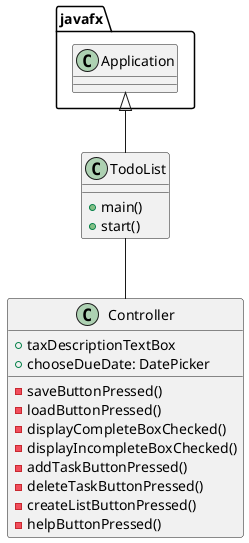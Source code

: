 @startuml
'https://plantuml.com/class-diagram

class TodoList {
    +main()
    +start()
}

class Controller{
    +taxDescriptionTextBox
    +chooseDueDate: DatePicker

    -saveButtonPressed()
    -loadButtonPressed()
    -displayCompleteBoxChecked()
    -displayIncompleteBoxChecked()
    -addTaskButtonPressed()
    -deleteTaskButtonPressed()
    -createListButtonPressed()
    -helpButtonPressed()
}

javafx.Application <|-- TodoList

TodoList -- Controller

@enduml


/*
        CreateList createList;
        createList = new CreateList();


        //  A user shall be able to add a new item to the list
        AddNewItem newItem;
        newItem = new AddNewItem();

        //  A user shall be able to remove an item from the list
        RemoveItemFromList removeItem;
        removeItem = new RemoveItemFromList();

        //  A user shall be able to clear the list of all items
        ClearEntireList clearAll;
        clearAll = new ClearEntireList();

        //  A user shall be able to edit the description of an item within the list
        EditItemDescription editDescription;
        editDescription = new EditItemDescription();

        //  A user shall be able to edit the due date of an item within the list
        EditItemDueDate editDueDate;
        editDueDate = new EditItemDueDate();

        //Might combine complete and incomplete functions
        //  A user shall be able to mark an item in the list as complete
        MarkItemComplete markComplete;
        markComplete = new MarkItemComplete();

        //  A user shall be able to mark an item in the list as incomplete
        MarkItemIncomplete markIncomplete;
        markIncomplete = new MarkItemIncomplete();

        //  A user shall be able to display all of the existing items in the list
        DisplayExistingItems displayItems;
        displayItems = new DisplayExistingItems();

        //  A user shall be able to display only the incomplete items in the list
        DisplayIncompleteItems displayIncomplete;
        displayIncomplete = new DisplayIncompleteItems();

        //  A user shall be able to display only the completed items in the list
        DisplayCompleteItems displayComplete;
        displayComplete = new DisplayCompleteItems();

        //  A user shall be able to save the list (and all of its items) to external storage
        SaveInSingleList saveSingle;
        saveSingle = new SaveInSingleList();

        //  A user shall be able to load a list (and all of its items) from external storage
        LoadSingleList loadSingle;
        loadSingle = new LoadSingleList();

        //  The developer shall provide a help screen with directions on how to use the application.
            //The help screen shall describe how to execute each behavioral requirement provided by
                    //the application (e.g. add an item, remove an item, edit an item, etc.)
            //The help screen shall include a dedication to "Rey"
            // This help screen shall be provided as either a dedicated window within the application,
                    //or a markdown file called `readme.md` on your GitHub repository for the project.)
        AccessHelpScreen helpScreen;
        helpScreen = new AccessHelpScreen();

        //Bonus: If your application allows the user to sort a todo list by due date, you will earn 1 extra
        // point for the test and 1 extra point for the implementation.
        SortListByDueDate sortByDueDate;
        sortByDueDate = new SortListByDueDate();
*/